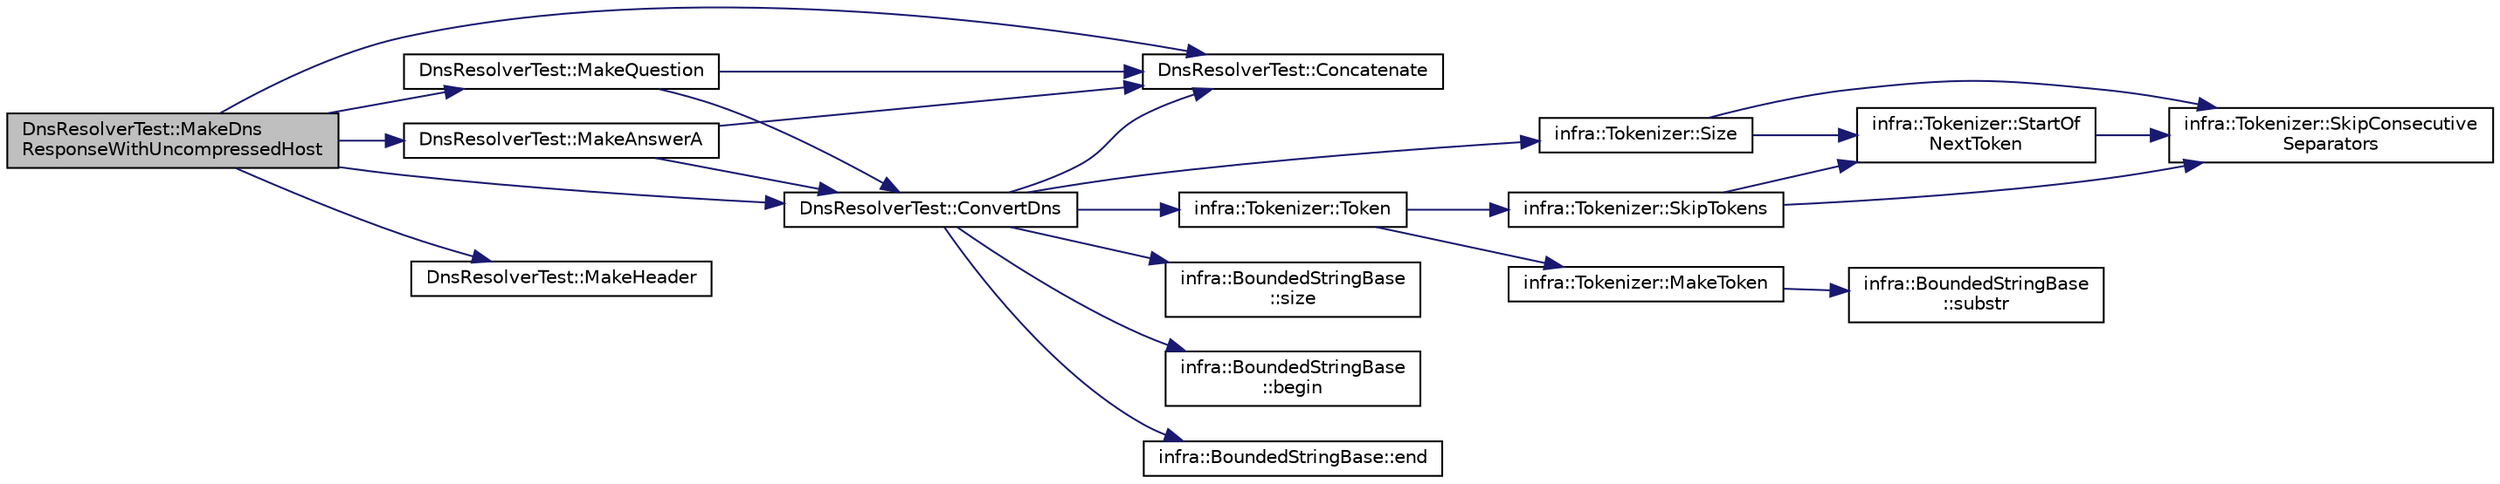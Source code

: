 digraph "DnsResolverTest::MakeDnsResponseWithUncompressedHost"
{
 // INTERACTIVE_SVG=YES
  edge [fontname="Helvetica",fontsize="10",labelfontname="Helvetica",labelfontsize="10"];
  node [fontname="Helvetica",fontsize="10",shape=record];
  rankdir="LR";
  Node645 [label="DnsResolverTest::MakeDns\lResponseWithUncompressedHost",height=0.2,width=0.4,color="black", fillcolor="grey75", style="filled", fontcolor="black"];
  Node645 -> Node646 [color="midnightblue",fontsize="10",style="solid",fontname="Helvetica"];
  Node646 [label="DnsResolverTest::Concatenate",height=0.2,width=0.4,color="black", fillcolor="white", style="filled",URL="$dd/d31/class_dns_resolver_test.html#a5f547549765a572299673edd1b07d445"];
  Node645 -> Node647 [color="midnightblue",fontsize="10",style="solid",fontname="Helvetica"];
  Node647 [label="DnsResolverTest::ConvertDns",height=0.2,width=0.4,color="black", fillcolor="white", style="filled",URL="$dd/d31/class_dns_resolver_test.html#a1c035d4cb846223fedf429caf0d37b79"];
  Node647 -> Node648 [color="midnightblue",fontsize="10",style="solid",fontname="Helvetica"];
  Node648 [label="infra::BoundedStringBase\l::begin",height=0.2,width=0.4,color="black", fillcolor="white", style="filled",URL="$d1/d2a/classinfra_1_1_bounded_string_base.html#aef23e4250cad2fdc69ccc39f68734233"];
  Node647 -> Node646 [color="midnightblue",fontsize="10",style="solid",fontname="Helvetica"];
  Node647 -> Node649 [color="midnightblue",fontsize="10",style="solid",fontname="Helvetica"];
  Node649 [label="infra::BoundedStringBase::end",height=0.2,width=0.4,color="black", fillcolor="white", style="filled",URL="$d1/d2a/classinfra_1_1_bounded_string_base.html#af5021f1ea3898146d0a55c2895f07dbf"];
  Node647 -> Node650 [color="midnightblue",fontsize="10",style="solid",fontname="Helvetica"];
  Node650 [label="infra::Tokenizer::Size",height=0.2,width=0.4,color="black", fillcolor="white", style="filled",URL="$d6/dbd/classinfra_1_1_tokenizer.html#a0b3e37a99732d67c41ad94f1dec74542"];
  Node650 -> Node651 [color="midnightblue",fontsize="10",style="solid",fontname="Helvetica"];
  Node651 [label="infra::Tokenizer::SkipConsecutive\lSeparators",height=0.2,width=0.4,color="black", fillcolor="white", style="filled",URL="$d6/dbd/classinfra_1_1_tokenizer.html#a661288c16f8b46d0ab3d27530f6b9c13"];
  Node650 -> Node652 [color="midnightblue",fontsize="10",style="solid",fontname="Helvetica"];
  Node652 [label="infra::Tokenizer::StartOf\lNextToken",height=0.2,width=0.4,color="black", fillcolor="white", style="filled",URL="$d6/dbd/classinfra_1_1_tokenizer.html#ac2a716e3917d2a5de009885dd9f6a1ce"];
  Node652 -> Node651 [color="midnightblue",fontsize="10",style="solid",fontname="Helvetica"];
  Node647 -> Node653 [color="midnightblue",fontsize="10",style="solid",fontname="Helvetica"];
  Node653 [label="infra::BoundedStringBase\l::size",height=0.2,width=0.4,color="black", fillcolor="white", style="filled",URL="$d1/d2a/classinfra_1_1_bounded_string_base.html#aab36b8eaee21d6ab3be734e07f499382"];
  Node647 -> Node654 [color="midnightblue",fontsize="10",style="solid",fontname="Helvetica"];
  Node654 [label="infra::Tokenizer::Token",height=0.2,width=0.4,color="black", fillcolor="white", style="filled",URL="$d6/dbd/classinfra_1_1_tokenizer.html#a9fea0107788ee101b1718a3cf526af72"];
  Node654 -> Node655 [color="midnightblue",fontsize="10",style="solid",fontname="Helvetica"];
  Node655 [label="infra::Tokenizer::SkipTokens",height=0.2,width=0.4,color="black", fillcolor="white", style="filled",URL="$d6/dbd/classinfra_1_1_tokenizer.html#a78ddaa04f929e29c37995f88b201dca0"];
  Node655 -> Node651 [color="midnightblue",fontsize="10",style="solid",fontname="Helvetica"];
  Node655 -> Node652 [color="midnightblue",fontsize="10",style="solid",fontname="Helvetica"];
  Node654 -> Node656 [color="midnightblue",fontsize="10",style="solid",fontname="Helvetica"];
  Node656 [label="infra::Tokenizer::MakeToken",height=0.2,width=0.4,color="black", fillcolor="white", style="filled",URL="$d6/dbd/classinfra_1_1_tokenizer.html#a7d67c9a4cc86e9d94b8694ae59407e02"];
  Node656 -> Node657 [color="midnightblue",fontsize="10",style="solid",fontname="Helvetica"];
  Node657 [label="infra::BoundedStringBase\l::substr",height=0.2,width=0.4,color="black", fillcolor="white", style="filled",URL="$d1/d2a/classinfra_1_1_bounded_string_base.html#a46ec1a3a673136ace03af8c6ec94aa89"];
  Node645 -> Node658 [color="midnightblue",fontsize="10",style="solid",fontname="Helvetica"];
  Node658 [label="DnsResolverTest::MakeAnswerA",height=0.2,width=0.4,color="black", fillcolor="white", style="filled",URL="$dd/d31/class_dns_resolver_test.html#a3427963f68ca8d1ba5a41e376d50fa24"];
  Node658 -> Node646 [color="midnightblue",fontsize="10",style="solid",fontname="Helvetica"];
  Node658 -> Node647 [color="midnightblue",fontsize="10",style="solid",fontname="Helvetica"];
  Node645 -> Node659 [color="midnightblue",fontsize="10",style="solid",fontname="Helvetica"];
  Node659 [label="DnsResolverTest::MakeHeader",height=0.2,width=0.4,color="black", fillcolor="white", style="filled",URL="$dd/d31/class_dns_resolver_test.html#a698ca5fa1944845cc21dbb448809a5d0"];
  Node645 -> Node660 [color="midnightblue",fontsize="10",style="solid",fontname="Helvetica"];
  Node660 [label="DnsResolverTest::MakeQuestion",height=0.2,width=0.4,color="black", fillcolor="white", style="filled",URL="$dd/d31/class_dns_resolver_test.html#ad49f80a3f2edd5763376e87e0b0d88b4"];
  Node660 -> Node646 [color="midnightblue",fontsize="10",style="solid",fontname="Helvetica"];
  Node660 -> Node647 [color="midnightblue",fontsize="10",style="solid",fontname="Helvetica"];
}
